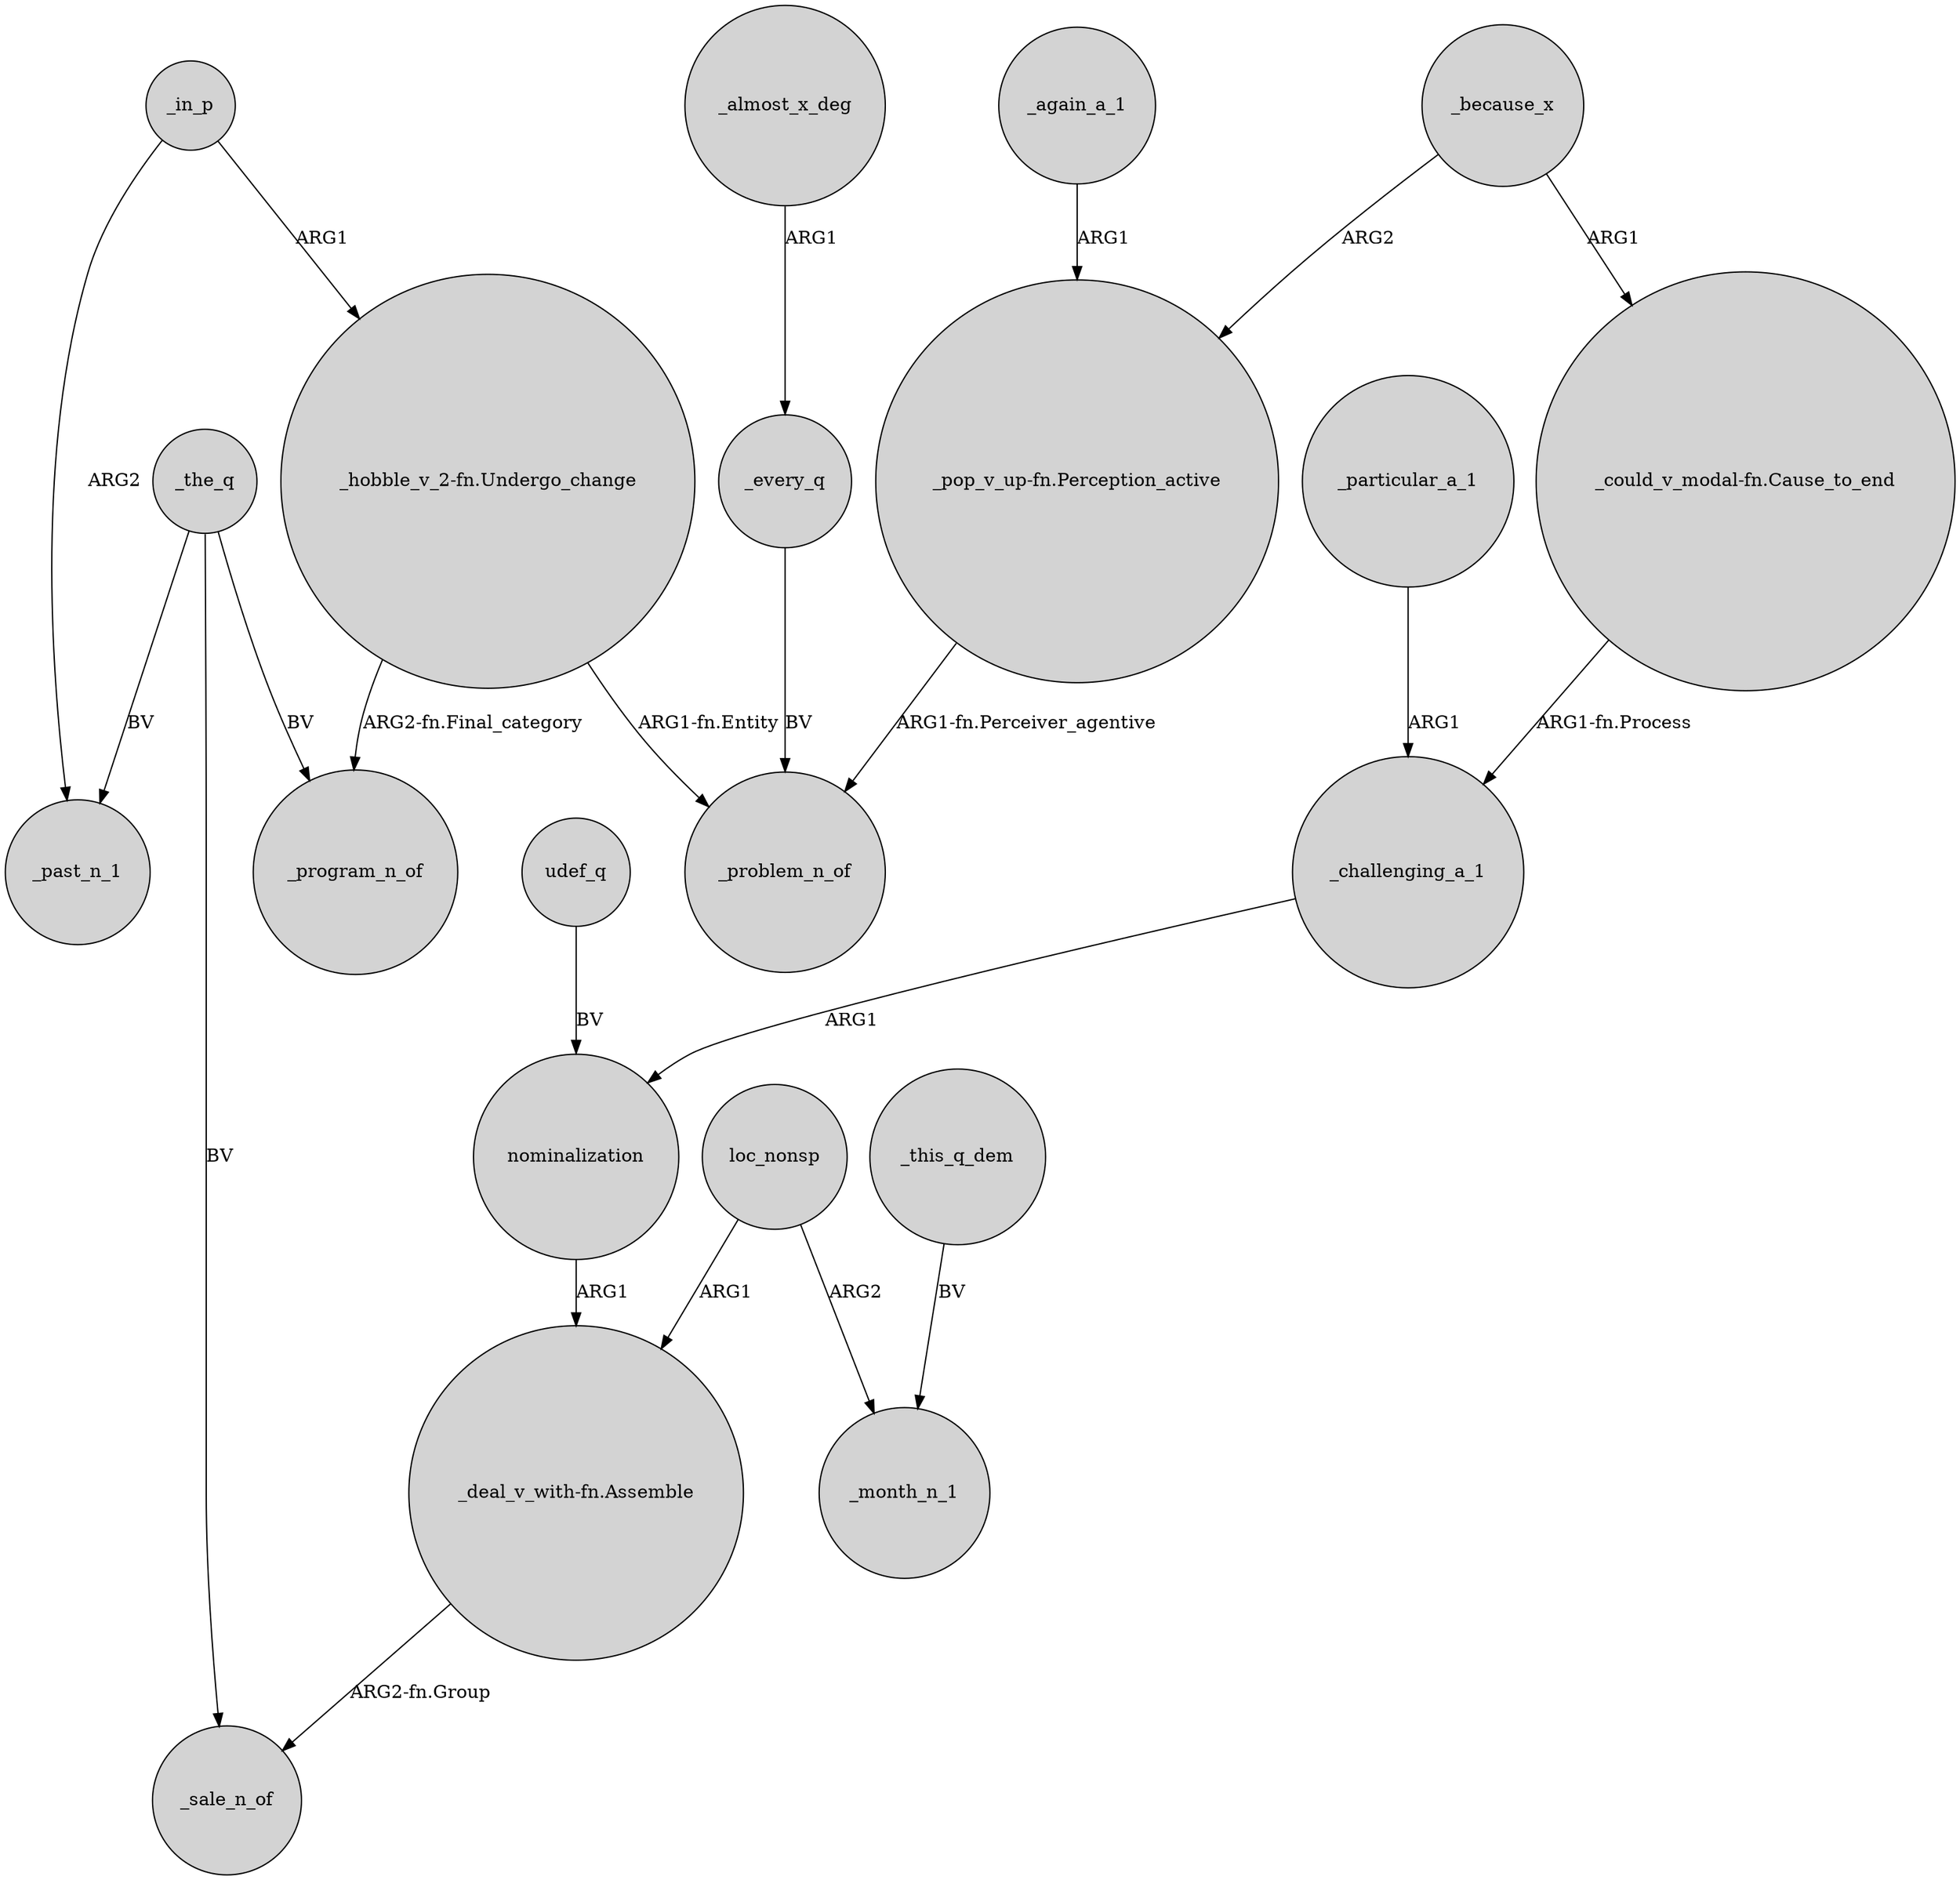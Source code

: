digraph {
	node [shape=circle style=filled]
	_because_x -> "_pop_v_up-fn.Perception_active" [label=ARG2]
	"_hobble_v_2-fn.Undergo_change" -> _program_n_of [label="ARG2-fn.Final_category"]
	_because_x -> "_could_v_modal-fn.Cause_to_end" [label=ARG1]
	udef_q -> nominalization [label=BV]
	loc_nonsp -> "_deal_v_with-fn.Assemble" [label=ARG1]
	_challenging_a_1 -> nominalization [label=ARG1]
	_almost_x_deg -> _every_q [label=ARG1]
	_again_a_1 -> "_pop_v_up-fn.Perception_active" [label=ARG1]
	loc_nonsp -> _month_n_1 [label=ARG2]
	"_could_v_modal-fn.Cause_to_end" -> _challenging_a_1 [label="ARG1-fn.Process"]
	_in_p -> "_hobble_v_2-fn.Undergo_change" [label=ARG1]
	_the_q -> _program_n_of [label=BV]
	_this_q_dem -> _month_n_1 [label=BV]
	_particular_a_1 -> _challenging_a_1 [label=ARG1]
	"_pop_v_up-fn.Perception_active" -> _problem_n_of [label="ARG1-fn.Perceiver_agentive"]
	_every_q -> _problem_n_of [label=BV]
	_the_q -> _past_n_1 [label=BV]
	nominalization -> "_deal_v_with-fn.Assemble" [label=ARG1]
	_the_q -> _sale_n_of [label=BV]
	_in_p -> _past_n_1 [label=ARG2]
	"_deal_v_with-fn.Assemble" -> _sale_n_of [label="ARG2-fn.Group"]
	"_hobble_v_2-fn.Undergo_change" -> _problem_n_of [label="ARG1-fn.Entity"]
}
